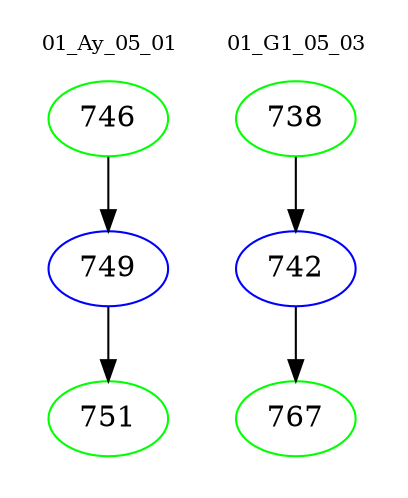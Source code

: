 digraph{
subgraph cluster_0 {
color = white
label = "01_Ay_05_01";
fontsize=10;
T0_746 [label="746", color="green"]
T0_746 -> T0_749 [color="black"]
T0_749 [label="749", color="blue"]
T0_749 -> T0_751 [color="black"]
T0_751 [label="751", color="green"]
}
subgraph cluster_1 {
color = white
label = "01_G1_05_03";
fontsize=10;
T1_738 [label="738", color="green"]
T1_738 -> T1_742 [color="black"]
T1_742 [label="742", color="blue"]
T1_742 -> T1_767 [color="black"]
T1_767 [label="767", color="green"]
}
}
